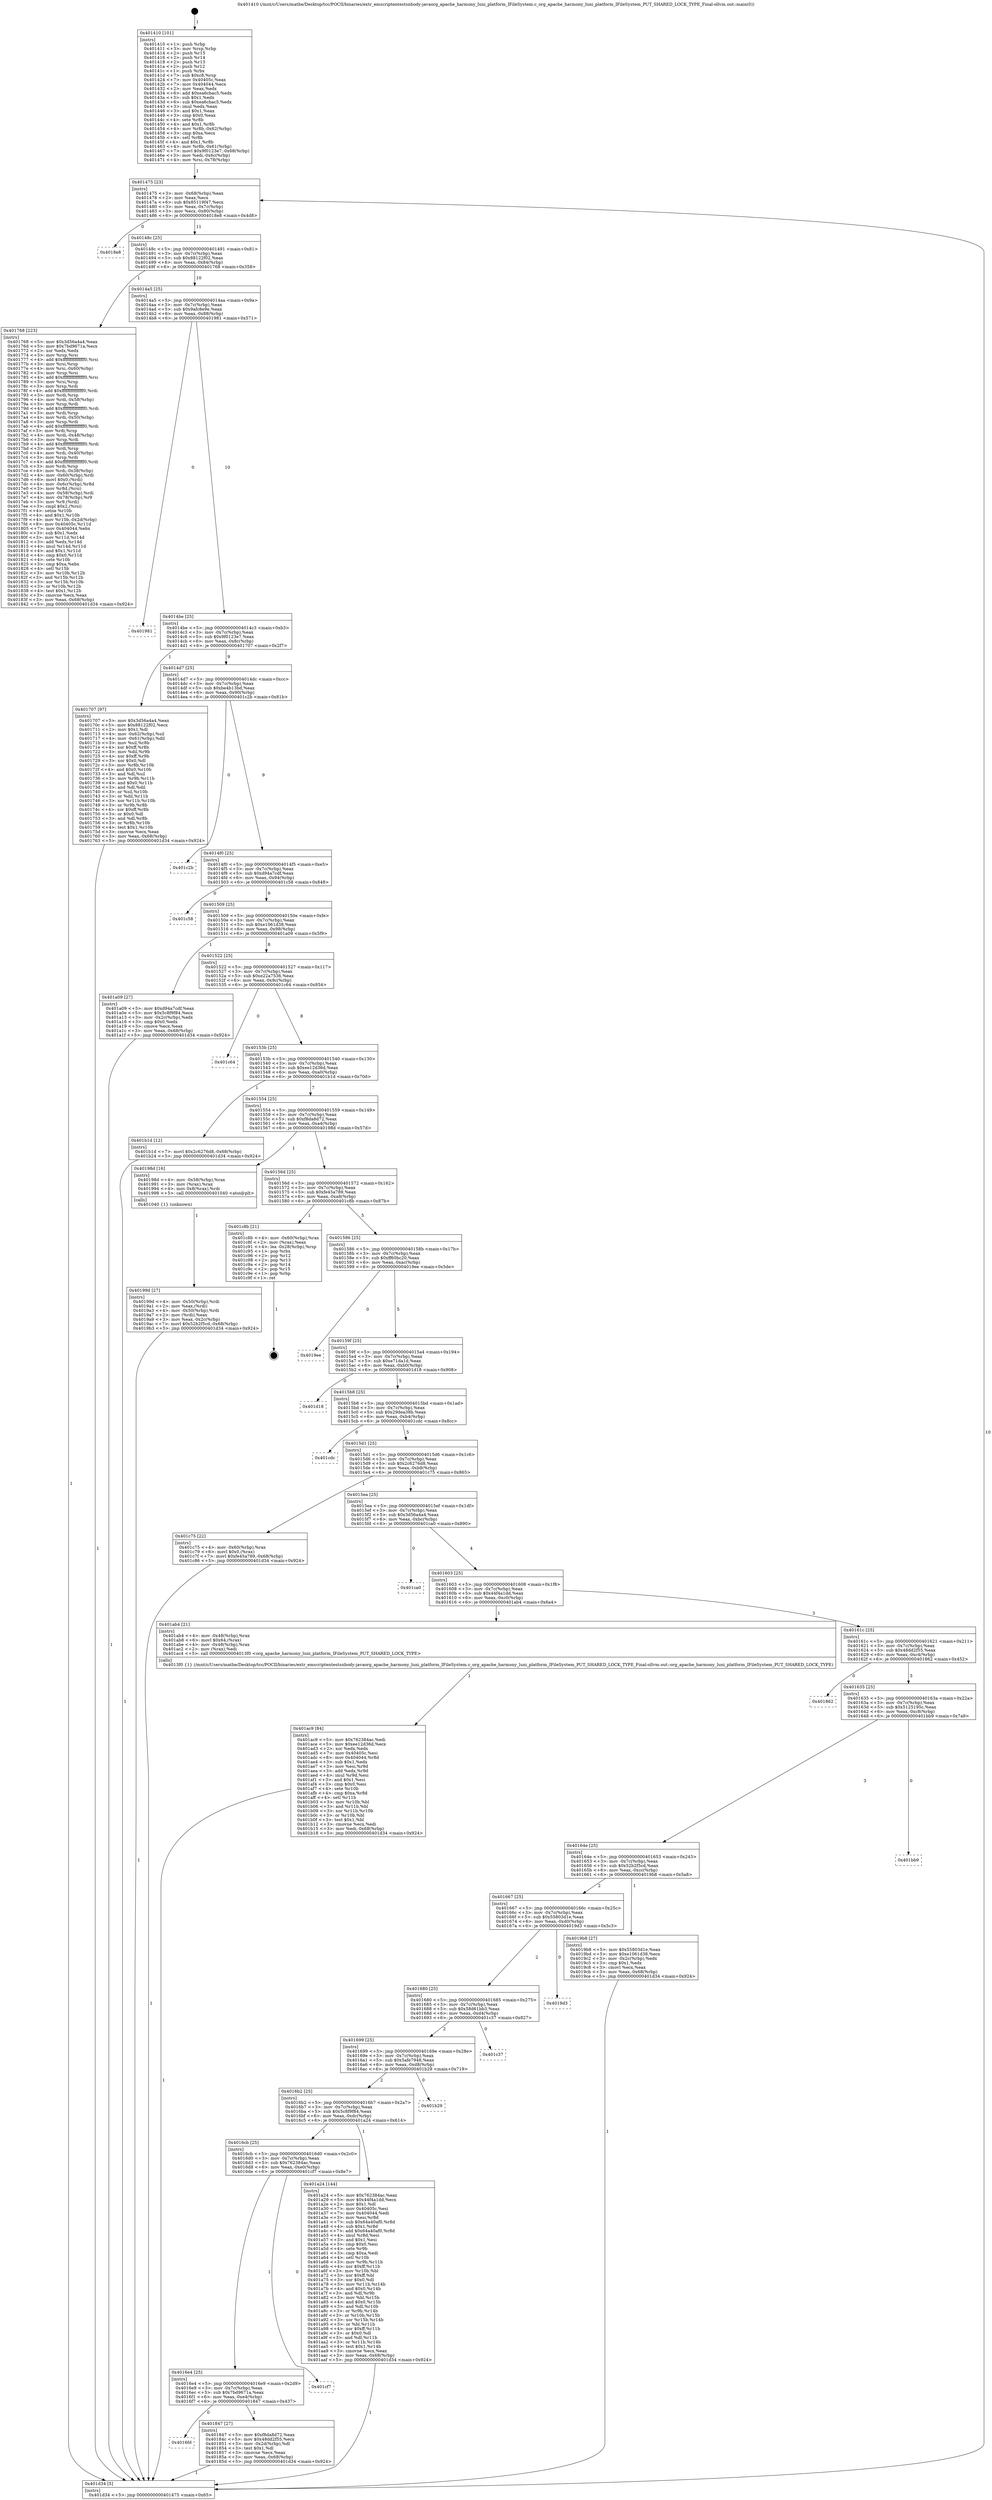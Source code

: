 digraph "0x401410" {
  label = "0x401410 (/mnt/c/Users/mathe/Desktop/tcc/POCII/binaries/extr_emscriptentestsnbody-javaorg_apache_harmony_luni_platform_IFileSystem.c_org_apache_harmony_luni_platform_IFileSystem_PUT_SHARED_LOCK_TYPE_Final-ollvm.out::main(0))"
  labelloc = "t"
  node[shape=record]

  Entry [label="",width=0.3,height=0.3,shape=circle,fillcolor=black,style=filled]
  "0x401475" [label="{
     0x401475 [23]\l
     | [instrs]\l
     &nbsp;&nbsp;0x401475 \<+3\>: mov -0x68(%rbp),%eax\l
     &nbsp;&nbsp;0x401478 \<+2\>: mov %eax,%ecx\l
     &nbsp;&nbsp;0x40147a \<+6\>: sub $0x85119f47,%ecx\l
     &nbsp;&nbsp;0x401480 \<+3\>: mov %eax,-0x7c(%rbp)\l
     &nbsp;&nbsp;0x401483 \<+3\>: mov %ecx,-0x80(%rbp)\l
     &nbsp;&nbsp;0x401486 \<+6\>: je 00000000004018e8 \<main+0x4d8\>\l
  }"]
  "0x4018e8" [label="{
     0x4018e8\l
  }", style=dashed]
  "0x40148c" [label="{
     0x40148c [25]\l
     | [instrs]\l
     &nbsp;&nbsp;0x40148c \<+5\>: jmp 0000000000401491 \<main+0x81\>\l
     &nbsp;&nbsp;0x401491 \<+3\>: mov -0x7c(%rbp),%eax\l
     &nbsp;&nbsp;0x401494 \<+5\>: sub $0x88122f02,%eax\l
     &nbsp;&nbsp;0x401499 \<+6\>: mov %eax,-0x84(%rbp)\l
     &nbsp;&nbsp;0x40149f \<+6\>: je 0000000000401768 \<main+0x358\>\l
  }"]
  Exit [label="",width=0.3,height=0.3,shape=circle,fillcolor=black,style=filled,peripheries=2]
  "0x401768" [label="{
     0x401768 [223]\l
     | [instrs]\l
     &nbsp;&nbsp;0x401768 \<+5\>: mov $0x3d56a4a4,%eax\l
     &nbsp;&nbsp;0x40176d \<+5\>: mov $0x7bd9671a,%ecx\l
     &nbsp;&nbsp;0x401772 \<+2\>: xor %edx,%edx\l
     &nbsp;&nbsp;0x401774 \<+3\>: mov %rsp,%rsi\l
     &nbsp;&nbsp;0x401777 \<+4\>: add $0xfffffffffffffff0,%rsi\l
     &nbsp;&nbsp;0x40177b \<+3\>: mov %rsi,%rsp\l
     &nbsp;&nbsp;0x40177e \<+4\>: mov %rsi,-0x60(%rbp)\l
     &nbsp;&nbsp;0x401782 \<+3\>: mov %rsp,%rsi\l
     &nbsp;&nbsp;0x401785 \<+4\>: add $0xfffffffffffffff0,%rsi\l
     &nbsp;&nbsp;0x401789 \<+3\>: mov %rsi,%rsp\l
     &nbsp;&nbsp;0x40178c \<+3\>: mov %rsp,%rdi\l
     &nbsp;&nbsp;0x40178f \<+4\>: add $0xfffffffffffffff0,%rdi\l
     &nbsp;&nbsp;0x401793 \<+3\>: mov %rdi,%rsp\l
     &nbsp;&nbsp;0x401796 \<+4\>: mov %rdi,-0x58(%rbp)\l
     &nbsp;&nbsp;0x40179a \<+3\>: mov %rsp,%rdi\l
     &nbsp;&nbsp;0x40179d \<+4\>: add $0xfffffffffffffff0,%rdi\l
     &nbsp;&nbsp;0x4017a1 \<+3\>: mov %rdi,%rsp\l
     &nbsp;&nbsp;0x4017a4 \<+4\>: mov %rdi,-0x50(%rbp)\l
     &nbsp;&nbsp;0x4017a8 \<+3\>: mov %rsp,%rdi\l
     &nbsp;&nbsp;0x4017ab \<+4\>: add $0xfffffffffffffff0,%rdi\l
     &nbsp;&nbsp;0x4017af \<+3\>: mov %rdi,%rsp\l
     &nbsp;&nbsp;0x4017b2 \<+4\>: mov %rdi,-0x48(%rbp)\l
     &nbsp;&nbsp;0x4017b6 \<+3\>: mov %rsp,%rdi\l
     &nbsp;&nbsp;0x4017b9 \<+4\>: add $0xfffffffffffffff0,%rdi\l
     &nbsp;&nbsp;0x4017bd \<+3\>: mov %rdi,%rsp\l
     &nbsp;&nbsp;0x4017c0 \<+4\>: mov %rdi,-0x40(%rbp)\l
     &nbsp;&nbsp;0x4017c4 \<+3\>: mov %rsp,%rdi\l
     &nbsp;&nbsp;0x4017c7 \<+4\>: add $0xfffffffffffffff0,%rdi\l
     &nbsp;&nbsp;0x4017cb \<+3\>: mov %rdi,%rsp\l
     &nbsp;&nbsp;0x4017ce \<+4\>: mov %rdi,-0x38(%rbp)\l
     &nbsp;&nbsp;0x4017d2 \<+4\>: mov -0x60(%rbp),%rdi\l
     &nbsp;&nbsp;0x4017d6 \<+6\>: movl $0x0,(%rdi)\l
     &nbsp;&nbsp;0x4017dc \<+4\>: mov -0x6c(%rbp),%r8d\l
     &nbsp;&nbsp;0x4017e0 \<+3\>: mov %r8d,(%rsi)\l
     &nbsp;&nbsp;0x4017e3 \<+4\>: mov -0x58(%rbp),%rdi\l
     &nbsp;&nbsp;0x4017e7 \<+4\>: mov -0x78(%rbp),%r9\l
     &nbsp;&nbsp;0x4017eb \<+3\>: mov %r9,(%rdi)\l
     &nbsp;&nbsp;0x4017ee \<+3\>: cmpl $0x2,(%rsi)\l
     &nbsp;&nbsp;0x4017f1 \<+4\>: setne %r10b\l
     &nbsp;&nbsp;0x4017f5 \<+4\>: and $0x1,%r10b\l
     &nbsp;&nbsp;0x4017f9 \<+4\>: mov %r10b,-0x2d(%rbp)\l
     &nbsp;&nbsp;0x4017fd \<+8\>: mov 0x40405c,%r11d\l
     &nbsp;&nbsp;0x401805 \<+7\>: mov 0x404044,%ebx\l
     &nbsp;&nbsp;0x40180c \<+3\>: sub $0x1,%edx\l
     &nbsp;&nbsp;0x40180f \<+3\>: mov %r11d,%r14d\l
     &nbsp;&nbsp;0x401812 \<+3\>: add %edx,%r14d\l
     &nbsp;&nbsp;0x401815 \<+4\>: imul %r14d,%r11d\l
     &nbsp;&nbsp;0x401819 \<+4\>: and $0x1,%r11d\l
     &nbsp;&nbsp;0x40181d \<+4\>: cmp $0x0,%r11d\l
     &nbsp;&nbsp;0x401821 \<+4\>: sete %r10b\l
     &nbsp;&nbsp;0x401825 \<+3\>: cmp $0xa,%ebx\l
     &nbsp;&nbsp;0x401828 \<+4\>: setl %r15b\l
     &nbsp;&nbsp;0x40182c \<+3\>: mov %r10b,%r12b\l
     &nbsp;&nbsp;0x40182f \<+3\>: and %r15b,%r12b\l
     &nbsp;&nbsp;0x401832 \<+3\>: xor %r15b,%r10b\l
     &nbsp;&nbsp;0x401835 \<+3\>: or %r10b,%r12b\l
     &nbsp;&nbsp;0x401838 \<+4\>: test $0x1,%r12b\l
     &nbsp;&nbsp;0x40183c \<+3\>: cmovne %ecx,%eax\l
     &nbsp;&nbsp;0x40183f \<+3\>: mov %eax,-0x68(%rbp)\l
     &nbsp;&nbsp;0x401842 \<+5\>: jmp 0000000000401d34 \<main+0x924\>\l
  }"]
  "0x4014a5" [label="{
     0x4014a5 [25]\l
     | [instrs]\l
     &nbsp;&nbsp;0x4014a5 \<+5\>: jmp 00000000004014aa \<main+0x9a\>\l
     &nbsp;&nbsp;0x4014aa \<+3\>: mov -0x7c(%rbp),%eax\l
     &nbsp;&nbsp;0x4014ad \<+5\>: sub $0x9afc8e9e,%eax\l
     &nbsp;&nbsp;0x4014b2 \<+6\>: mov %eax,-0x88(%rbp)\l
     &nbsp;&nbsp;0x4014b8 \<+6\>: je 0000000000401981 \<main+0x571\>\l
  }"]
  "0x401ac9" [label="{
     0x401ac9 [84]\l
     | [instrs]\l
     &nbsp;&nbsp;0x401ac9 \<+5\>: mov $0x762384ac,%edi\l
     &nbsp;&nbsp;0x401ace \<+5\>: mov $0xee12d36d,%ecx\l
     &nbsp;&nbsp;0x401ad3 \<+2\>: xor %edx,%edx\l
     &nbsp;&nbsp;0x401ad5 \<+7\>: mov 0x40405c,%esi\l
     &nbsp;&nbsp;0x401adc \<+8\>: mov 0x404044,%r8d\l
     &nbsp;&nbsp;0x401ae4 \<+3\>: sub $0x1,%edx\l
     &nbsp;&nbsp;0x401ae7 \<+3\>: mov %esi,%r9d\l
     &nbsp;&nbsp;0x401aea \<+3\>: add %edx,%r9d\l
     &nbsp;&nbsp;0x401aed \<+4\>: imul %r9d,%esi\l
     &nbsp;&nbsp;0x401af1 \<+3\>: and $0x1,%esi\l
     &nbsp;&nbsp;0x401af4 \<+3\>: cmp $0x0,%esi\l
     &nbsp;&nbsp;0x401af7 \<+4\>: sete %r10b\l
     &nbsp;&nbsp;0x401afb \<+4\>: cmp $0xa,%r8d\l
     &nbsp;&nbsp;0x401aff \<+4\>: setl %r11b\l
     &nbsp;&nbsp;0x401b03 \<+3\>: mov %r10b,%bl\l
     &nbsp;&nbsp;0x401b06 \<+3\>: and %r11b,%bl\l
     &nbsp;&nbsp;0x401b09 \<+3\>: xor %r11b,%r10b\l
     &nbsp;&nbsp;0x401b0c \<+3\>: or %r10b,%bl\l
     &nbsp;&nbsp;0x401b0f \<+3\>: test $0x1,%bl\l
     &nbsp;&nbsp;0x401b12 \<+3\>: cmovne %ecx,%edi\l
     &nbsp;&nbsp;0x401b15 \<+3\>: mov %edi,-0x68(%rbp)\l
     &nbsp;&nbsp;0x401b18 \<+5\>: jmp 0000000000401d34 \<main+0x924\>\l
  }"]
  "0x401981" [label="{
     0x401981\l
  }", style=dashed]
  "0x4014be" [label="{
     0x4014be [25]\l
     | [instrs]\l
     &nbsp;&nbsp;0x4014be \<+5\>: jmp 00000000004014c3 \<main+0xb3\>\l
     &nbsp;&nbsp;0x4014c3 \<+3\>: mov -0x7c(%rbp),%eax\l
     &nbsp;&nbsp;0x4014c6 \<+5\>: sub $0x9f0123e7,%eax\l
     &nbsp;&nbsp;0x4014cb \<+6\>: mov %eax,-0x8c(%rbp)\l
     &nbsp;&nbsp;0x4014d1 \<+6\>: je 0000000000401707 \<main+0x2f7\>\l
  }"]
  "0x40199d" [label="{
     0x40199d [27]\l
     | [instrs]\l
     &nbsp;&nbsp;0x40199d \<+4\>: mov -0x50(%rbp),%rdi\l
     &nbsp;&nbsp;0x4019a1 \<+2\>: mov %eax,(%rdi)\l
     &nbsp;&nbsp;0x4019a3 \<+4\>: mov -0x50(%rbp),%rdi\l
     &nbsp;&nbsp;0x4019a7 \<+2\>: mov (%rdi),%eax\l
     &nbsp;&nbsp;0x4019a9 \<+3\>: mov %eax,-0x2c(%rbp)\l
     &nbsp;&nbsp;0x4019ac \<+7\>: movl $0x52b2f5cd,-0x68(%rbp)\l
     &nbsp;&nbsp;0x4019b3 \<+5\>: jmp 0000000000401d34 \<main+0x924\>\l
  }"]
  "0x401707" [label="{
     0x401707 [97]\l
     | [instrs]\l
     &nbsp;&nbsp;0x401707 \<+5\>: mov $0x3d56a4a4,%eax\l
     &nbsp;&nbsp;0x40170c \<+5\>: mov $0x88122f02,%ecx\l
     &nbsp;&nbsp;0x401711 \<+2\>: mov $0x1,%dl\l
     &nbsp;&nbsp;0x401713 \<+4\>: mov -0x62(%rbp),%sil\l
     &nbsp;&nbsp;0x401717 \<+4\>: mov -0x61(%rbp),%dil\l
     &nbsp;&nbsp;0x40171b \<+3\>: mov %sil,%r8b\l
     &nbsp;&nbsp;0x40171e \<+4\>: xor $0xff,%r8b\l
     &nbsp;&nbsp;0x401722 \<+3\>: mov %dil,%r9b\l
     &nbsp;&nbsp;0x401725 \<+4\>: xor $0xff,%r9b\l
     &nbsp;&nbsp;0x401729 \<+3\>: xor $0x0,%dl\l
     &nbsp;&nbsp;0x40172c \<+3\>: mov %r8b,%r10b\l
     &nbsp;&nbsp;0x40172f \<+4\>: and $0x0,%r10b\l
     &nbsp;&nbsp;0x401733 \<+3\>: and %dl,%sil\l
     &nbsp;&nbsp;0x401736 \<+3\>: mov %r9b,%r11b\l
     &nbsp;&nbsp;0x401739 \<+4\>: and $0x0,%r11b\l
     &nbsp;&nbsp;0x40173d \<+3\>: and %dl,%dil\l
     &nbsp;&nbsp;0x401740 \<+3\>: or %sil,%r10b\l
     &nbsp;&nbsp;0x401743 \<+3\>: or %dil,%r11b\l
     &nbsp;&nbsp;0x401746 \<+3\>: xor %r11b,%r10b\l
     &nbsp;&nbsp;0x401749 \<+3\>: or %r9b,%r8b\l
     &nbsp;&nbsp;0x40174c \<+4\>: xor $0xff,%r8b\l
     &nbsp;&nbsp;0x401750 \<+3\>: or $0x0,%dl\l
     &nbsp;&nbsp;0x401753 \<+3\>: and %dl,%r8b\l
     &nbsp;&nbsp;0x401756 \<+3\>: or %r8b,%r10b\l
     &nbsp;&nbsp;0x401759 \<+4\>: test $0x1,%r10b\l
     &nbsp;&nbsp;0x40175d \<+3\>: cmovne %ecx,%eax\l
     &nbsp;&nbsp;0x401760 \<+3\>: mov %eax,-0x68(%rbp)\l
     &nbsp;&nbsp;0x401763 \<+5\>: jmp 0000000000401d34 \<main+0x924\>\l
  }"]
  "0x4014d7" [label="{
     0x4014d7 [25]\l
     | [instrs]\l
     &nbsp;&nbsp;0x4014d7 \<+5\>: jmp 00000000004014dc \<main+0xcc\>\l
     &nbsp;&nbsp;0x4014dc \<+3\>: mov -0x7c(%rbp),%eax\l
     &nbsp;&nbsp;0x4014df \<+5\>: sub $0xbe4b13bd,%eax\l
     &nbsp;&nbsp;0x4014e4 \<+6\>: mov %eax,-0x90(%rbp)\l
     &nbsp;&nbsp;0x4014ea \<+6\>: je 0000000000401c2b \<main+0x81b\>\l
  }"]
  "0x401d34" [label="{
     0x401d34 [5]\l
     | [instrs]\l
     &nbsp;&nbsp;0x401d34 \<+5\>: jmp 0000000000401475 \<main+0x65\>\l
  }"]
  "0x401410" [label="{
     0x401410 [101]\l
     | [instrs]\l
     &nbsp;&nbsp;0x401410 \<+1\>: push %rbp\l
     &nbsp;&nbsp;0x401411 \<+3\>: mov %rsp,%rbp\l
     &nbsp;&nbsp;0x401414 \<+2\>: push %r15\l
     &nbsp;&nbsp;0x401416 \<+2\>: push %r14\l
     &nbsp;&nbsp;0x401418 \<+2\>: push %r13\l
     &nbsp;&nbsp;0x40141a \<+2\>: push %r12\l
     &nbsp;&nbsp;0x40141c \<+1\>: push %rbx\l
     &nbsp;&nbsp;0x40141d \<+7\>: sub $0xc8,%rsp\l
     &nbsp;&nbsp;0x401424 \<+7\>: mov 0x40405c,%eax\l
     &nbsp;&nbsp;0x40142b \<+7\>: mov 0x404044,%ecx\l
     &nbsp;&nbsp;0x401432 \<+2\>: mov %eax,%edx\l
     &nbsp;&nbsp;0x401434 \<+6\>: add $0xea6cbac5,%edx\l
     &nbsp;&nbsp;0x40143a \<+3\>: sub $0x1,%edx\l
     &nbsp;&nbsp;0x40143d \<+6\>: sub $0xea6cbac5,%edx\l
     &nbsp;&nbsp;0x401443 \<+3\>: imul %edx,%eax\l
     &nbsp;&nbsp;0x401446 \<+3\>: and $0x1,%eax\l
     &nbsp;&nbsp;0x401449 \<+3\>: cmp $0x0,%eax\l
     &nbsp;&nbsp;0x40144c \<+4\>: sete %r8b\l
     &nbsp;&nbsp;0x401450 \<+4\>: and $0x1,%r8b\l
     &nbsp;&nbsp;0x401454 \<+4\>: mov %r8b,-0x62(%rbp)\l
     &nbsp;&nbsp;0x401458 \<+3\>: cmp $0xa,%ecx\l
     &nbsp;&nbsp;0x40145b \<+4\>: setl %r8b\l
     &nbsp;&nbsp;0x40145f \<+4\>: and $0x1,%r8b\l
     &nbsp;&nbsp;0x401463 \<+4\>: mov %r8b,-0x61(%rbp)\l
     &nbsp;&nbsp;0x401467 \<+7\>: movl $0x9f0123e7,-0x68(%rbp)\l
     &nbsp;&nbsp;0x40146e \<+3\>: mov %edi,-0x6c(%rbp)\l
     &nbsp;&nbsp;0x401471 \<+4\>: mov %rsi,-0x78(%rbp)\l
  }"]
  "0x4016fd" [label="{
     0x4016fd\l
  }", style=dashed]
  "0x401c2b" [label="{
     0x401c2b\l
  }", style=dashed]
  "0x4014f0" [label="{
     0x4014f0 [25]\l
     | [instrs]\l
     &nbsp;&nbsp;0x4014f0 \<+5\>: jmp 00000000004014f5 \<main+0xe5\>\l
     &nbsp;&nbsp;0x4014f5 \<+3\>: mov -0x7c(%rbp),%eax\l
     &nbsp;&nbsp;0x4014f8 \<+5\>: sub $0xd94a7cdf,%eax\l
     &nbsp;&nbsp;0x4014fd \<+6\>: mov %eax,-0x94(%rbp)\l
     &nbsp;&nbsp;0x401503 \<+6\>: je 0000000000401c58 \<main+0x848\>\l
  }"]
  "0x401847" [label="{
     0x401847 [27]\l
     | [instrs]\l
     &nbsp;&nbsp;0x401847 \<+5\>: mov $0xf8da8d72,%eax\l
     &nbsp;&nbsp;0x40184c \<+5\>: mov $0x48dd2f55,%ecx\l
     &nbsp;&nbsp;0x401851 \<+3\>: mov -0x2d(%rbp),%dl\l
     &nbsp;&nbsp;0x401854 \<+3\>: test $0x1,%dl\l
     &nbsp;&nbsp;0x401857 \<+3\>: cmovne %ecx,%eax\l
     &nbsp;&nbsp;0x40185a \<+3\>: mov %eax,-0x68(%rbp)\l
     &nbsp;&nbsp;0x40185d \<+5\>: jmp 0000000000401d34 \<main+0x924\>\l
  }"]
  "0x401c58" [label="{
     0x401c58\l
  }", style=dashed]
  "0x401509" [label="{
     0x401509 [25]\l
     | [instrs]\l
     &nbsp;&nbsp;0x401509 \<+5\>: jmp 000000000040150e \<main+0xfe\>\l
     &nbsp;&nbsp;0x40150e \<+3\>: mov -0x7c(%rbp),%eax\l
     &nbsp;&nbsp;0x401511 \<+5\>: sub $0xe1061d38,%eax\l
     &nbsp;&nbsp;0x401516 \<+6\>: mov %eax,-0x98(%rbp)\l
     &nbsp;&nbsp;0x40151c \<+6\>: je 0000000000401a09 \<main+0x5f9\>\l
  }"]
  "0x4016e4" [label="{
     0x4016e4 [25]\l
     | [instrs]\l
     &nbsp;&nbsp;0x4016e4 \<+5\>: jmp 00000000004016e9 \<main+0x2d9\>\l
     &nbsp;&nbsp;0x4016e9 \<+3\>: mov -0x7c(%rbp),%eax\l
     &nbsp;&nbsp;0x4016ec \<+5\>: sub $0x7bd9671a,%eax\l
     &nbsp;&nbsp;0x4016f1 \<+6\>: mov %eax,-0xe4(%rbp)\l
     &nbsp;&nbsp;0x4016f7 \<+6\>: je 0000000000401847 \<main+0x437\>\l
  }"]
  "0x401a09" [label="{
     0x401a09 [27]\l
     | [instrs]\l
     &nbsp;&nbsp;0x401a09 \<+5\>: mov $0xd94a7cdf,%eax\l
     &nbsp;&nbsp;0x401a0e \<+5\>: mov $0x5c8f9f84,%ecx\l
     &nbsp;&nbsp;0x401a13 \<+3\>: mov -0x2c(%rbp),%edx\l
     &nbsp;&nbsp;0x401a16 \<+3\>: cmp $0x0,%edx\l
     &nbsp;&nbsp;0x401a19 \<+3\>: cmove %ecx,%eax\l
     &nbsp;&nbsp;0x401a1c \<+3\>: mov %eax,-0x68(%rbp)\l
     &nbsp;&nbsp;0x401a1f \<+5\>: jmp 0000000000401d34 \<main+0x924\>\l
  }"]
  "0x401522" [label="{
     0x401522 [25]\l
     | [instrs]\l
     &nbsp;&nbsp;0x401522 \<+5\>: jmp 0000000000401527 \<main+0x117\>\l
     &nbsp;&nbsp;0x401527 \<+3\>: mov -0x7c(%rbp),%eax\l
     &nbsp;&nbsp;0x40152a \<+5\>: sub $0xe22a7536,%eax\l
     &nbsp;&nbsp;0x40152f \<+6\>: mov %eax,-0x9c(%rbp)\l
     &nbsp;&nbsp;0x401535 \<+6\>: je 0000000000401c64 \<main+0x854\>\l
  }"]
  "0x401cf7" [label="{
     0x401cf7\l
  }", style=dashed]
  "0x401c64" [label="{
     0x401c64\l
  }", style=dashed]
  "0x40153b" [label="{
     0x40153b [25]\l
     | [instrs]\l
     &nbsp;&nbsp;0x40153b \<+5\>: jmp 0000000000401540 \<main+0x130\>\l
     &nbsp;&nbsp;0x401540 \<+3\>: mov -0x7c(%rbp),%eax\l
     &nbsp;&nbsp;0x401543 \<+5\>: sub $0xee12d36d,%eax\l
     &nbsp;&nbsp;0x401548 \<+6\>: mov %eax,-0xa0(%rbp)\l
     &nbsp;&nbsp;0x40154e \<+6\>: je 0000000000401b1d \<main+0x70d\>\l
  }"]
  "0x4016cb" [label="{
     0x4016cb [25]\l
     | [instrs]\l
     &nbsp;&nbsp;0x4016cb \<+5\>: jmp 00000000004016d0 \<main+0x2c0\>\l
     &nbsp;&nbsp;0x4016d0 \<+3\>: mov -0x7c(%rbp),%eax\l
     &nbsp;&nbsp;0x4016d3 \<+5\>: sub $0x762384ac,%eax\l
     &nbsp;&nbsp;0x4016d8 \<+6\>: mov %eax,-0xe0(%rbp)\l
     &nbsp;&nbsp;0x4016de \<+6\>: je 0000000000401cf7 \<main+0x8e7\>\l
  }"]
  "0x401b1d" [label="{
     0x401b1d [12]\l
     | [instrs]\l
     &nbsp;&nbsp;0x401b1d \<+7\>: movl $0x2c6276d8,-0x68(%rbp)\l
     &nbsp;&nbsp;0x401b24 \<+5\>: jmp 0000000000401d34 \<main+0x924\>\l
  }"]
  "0x401554" [label="{
     0x401554 [25]\l
     | [instrs]\l
     &nbsp;&nbsp;0x401554 \<+5\>: jmp 0000000000401559 \<main+0x149\>\l
     &nbsp;&nbsp;0x401559 \<+3\>: mov -0x7c(%rbp),%eax\l
     &nbsp;&nbsp;0x40155c \<+5\>: sub $0xf8da8d72,%eax\l
     &nbsp;&nbsp;0x401561 \<+6\>: mov %eax,-0xa4(%rbp)\l
     &nbsp;&nbsp;0x401567 \<+6\>: je 000000000040198d \<main+0x57d\>\l
  }"]
  "0x401a24" [label="{
     0x401a24 [144]\l
     | [instrs]\l
     &nbsp;&nbsp;0x401a24 \<+5\>: mov $0x762384ac,%eax\l
     &nbsp;&nbsp;0x401a29 \<+5\>: mov $0x44f4a1dd,%ecx\l
     &nbsp;&nbsp;0x401a2e \<+2\>: mov $0x1,%dl\l
     &nbsp;&nbsp;0x401a30 \<+7\>: mov 0x40405c,%esi\l
     &nbsp;&nbsp;0x401a37 \<+7\>: mov 0x404044,%edi\l
     &nbsp;&nbsp;0x401a3e \<+3\>: mov %esi,%r8d\l
     &nbsp;&nbsp;0x401a41 \<+7\>: sub $0x64a40af0,%r8d\l
     &nbsp;&nbsp;0x401a48 \<+4\>: sub $0x1,%r8d\l
     &nbsp;&nbsp;0x401a4c \<+7\>: add $0x64a40af0,%r8d\l
     &nbsp;&nbsp;0x401a53 \<+4\>: imul %r8d,%esi\l
     &nbsp;&nbsp;0x401a57 \<+3\>: and $0x1,%esi\l
     &nbsp;&nbsp;0x401a5a \<+3\>: cmp $0x0,%esi\l
     &nbsp;&nbsp;0x401a5d \<+4\>: sete %r9b\l
     &nbsp;&nbsp;0x401a61 \<+3\>: cmp $0xa,%edi\l
     &nbsp;&nbsp;0x401a64 \<+4\>: setl %r10b\l
     &nbsp;&nbsp;0x401a68 \<+3\>: mov %r9b,%r11b\l
     &nbsp;&nbsp;0x401a6b \<+4\>: xor $0xff,%r11b\l
     &nbsp;&nbsp;0x401a6f \<+3\>: mov %r10b,%bl\l
     &nbsp;&nbsp;0x401a72 \<+3\>: xor $0xff,%bl\l
     &nbsp;&nbsp;0x401a75 \<+3\>: xor $0x0,%dl\l
     &nbsp;&nbsp;0x401a78 \<+3\>: mov %r11b,%r14b\l
     &nbsp;&nbsp;0x401a7b \<+4\>: and $0x0,%r14b\l
     &nbsp;&nbsp;0x401a7f \<+3\>: and %dl,%r9b\l
     &nbsp;&nbsp;0x401a82 \<+3\>: mov %bl,%r15b\l
     &nbsp;&nbsp;0x401a85 \<+4\>: and $0x0,%r15b\l
     &nbsp;&nbsp;0x401a89 \<+3\>: and %dl,%r10b\l
     &nbsp;&nbsp;0x401a8c \<+3\>: or %r9b,%r14b\l
     &nbsp;&nbsp;0x401a8f \<+3\>: or %r10b,%r15b\l
     &nbsp;&nbsp;0x401a92 \<+3\>: xor %r15b,%r14b\l
     &nbsp;&nbsp;0x401a95 \<+3\>: or %bl,%r11b\l
     &nbsp;&nbsp;0x401a98 \<+4\>: xor $0xff,%r11b\l
     &nbsp;&nbsp;0x401a9c \<+3\>: or $0x0,%dl\l
     &nbsp;&nbsp;0x401a9f \<+3\>: and %dl,%r11b\l
     &nbsp;&nbsp;0x401aa2 \<+3\>: or %r11b,%r14b\l
     &nbsp;&nbsp;0x401aa5 \<+4\>: test $0x1,%r14b\l
     &nbsp;&nbsp;0x401aa9 \<+3\>: cmovne %ecx,%eax\l
     &nbsp;&nbsp;0x401aac \<+3\>: mov %eax,-0x68(%rbp)\l
     &nbsp;&nbsp;0x401aaf \<+5\>: jmp 0000000000401d34 \<main+0x924\>\l
  }"]
  "0x40198d" [label="{
     0x40198d [16]\l
     | [instrs]\l
     &nbsp;&nbsp;0x40198d \<+4\>: mov -0x58(%rbp),%rax\l
     &nbsp;&nbsp;0x401991 \<+3\>: mov (%rax),%rax\l
     &nbsp;&nbsp;0x401994 \<+4\>: mov 0x8(%rax),%rdi\l
     &nbsp;&nbsp;0x401998 \<+5\>: call 0000000000401040 \<atoi@plt\>\l
     | [calls]\l
     &nbsp;&nbsp;0x401040 \{1\} (unknown)\l
  }"]
  "0x40156d" [label="{
     0x40156d [25]\l
     | [instrs]\l
     &nbsp;&nbsp;0x40156d \<+5\>: jmp 0000000000401572 \<main+0x162\>\l
     &nbsp;&nbsp;0x401572 \<+3\>: mov -0x7c(%rbp),%eax\l
     &nbsp;&nbsp;0x401575 \<+5\>: sub $0xfe45a789,%eax\l
     &nbsp;&nbsp;0x40157a \<+6\>: mov %eax,-0xa8(%rbp)\l
     &nbsp;&nbsp;0x401580 \<+6\>: je 0000000000401c8b \<main+0x87b\>\l
  }"]
  "0x4016b2" [label="{
     0x4016b2 [25]\l
     | [instrs]\l
     &nbsp;&nbsp;0x4016b2 \<+5\>: jmp 00000000004016b7 \<main+0x2a7\>\l
     &nbsp;&nbsp;0x4016b7 \<+3\>: mov -0x7c(%rbp),%eax\l
     &nbsp;&nbsp;0x4016ba \<+5\>: sub $0x5c8f9f84,%eax\l
     &nbsp;&nbsp;0x4016bf \<+6\>: mov %eax,-0xdc(%rbp)\l
     &nbsp;&nbsp;0x4016c5 \<+6\>: je 0000000000401a24 \<main+0x614\>\l
  }"]
  "0x401c8b" [label="{
     0x401c8b [21]\l
     | [instrs]\l
     &nbsp;&nbsp;0x401c8b \<+4\>: mov -0x60(%rbp),%rax\l
     &nbsp;&nbsp;0x401c8f \<+2\>: mov (%rax),%eax\l
     &nbsp;&nbsp;0x401c91 \<+4\>: lea -0x28(%rbp),%rsp\l
     &nbsp;&nbsp;0x401c95 \<+1\>: pop %rbx\l
     &nbsp;&nbsp;0x401c96 \<+2\>: pop %r12\l
     &nbsp;&nbsp;0x401c98 \<+2\>: pop %r13\l
     &nbsp;&nbsp;0x401c9a \<+2\>: pop %r14\l
     &nbsp;&nbsp;0x401c9c \<+2\>: pop %r15\l
     &nbsp;&nbsp;0x401c9e \<+1\>: pop %rbp\l
     &nbsp;&nbsp;0x401c9f \<+1\>: ret\l
  }"]
  "0x401586" [label="{
     0x401586 [25]\l
     | [instrs]\l
     &nbsp;&nbsp;0x401586 \<+5\>: jmp 000000000040158b \<main+0x17b\>\l
     &nbsp;&nbsp;0x40158b \<+3\>: mov -0x7c(%rbp),%eax\l
     &nbsp;&nbsp;0x40158e \<+5\>: sub $0xff60bc20,%eax\l
     &nbsp;&nbsp;0x401593 \<+6\>: mov %eax,-0xac(%rbp)\l
     &nbsp;&nbsp;0x401599 \<+6\>: je 00000000004019ee \<main+0x5de\>\l
  }"]
  "0x401b29" [label="{
     0x401b29\l
  }", style=dashed]
  "0x4019ee" [label="{
     0x4019ee\l
  }", style=dashed]
  "0x40159f" [label="{
     0x40159f [25]\l
     | [instrs]\l
     &nbsp;&nbsp;0x40159f \<+5\>: jmp 00000000004015a4 \<main+0x194\>\l
     &nbsp;&nbsp;0x4015a4 \<+3\>: mov -0x7c(%rbp),%eax\l
     &nbsp;&nbsp;0x4015a7 \<+5\>: sub $0xe71da1d,%eax\l
     &nbsp;&nbsp;0x4015ac \<+6\>: mov %eax,-0xb0(%rbp)\l
     &nbsp;&nbsp;0x4015b2 \<+6\>: je 0000000000401d18 \<main+0x908\>\l
  }"]
  "0x401699" [label="{
     0x401699 [25]\l
     | [instrs]\l
     &nbsp;&nbsp;0x401699 \<+5\>: jmp 000000000040169e \<main+0x28e\>\l
     &nbsp;&nbsp;0x40169e \<+3\>: mov -0x7c(%rbp),%eax\l
     &nbsp;&nbsp;0x4016a1 \<+5\>: sub $0x5afe7948,%eax\l
     &nbsp;&nbsp;0x4016a6 \<+6\>: mov %eax,-0xd8(%rbp)\l
     &nbsp;&nbsp;0x4016ac \<+6\>: je 0000000000401b29 \<main+0x719\>\l
  }"]
  "0x401d18" [label="{
     0x401d18\l
  }", style=dashed]
  "0x4015b8" [label="{
     0x4015b8 [25]\l
     | [instrs]\l
     &nbsp;&nbsp;0x4015b8 \<+5\>: jmp 00000000004015bd \<main+0x1ad\>\l
     &nbsp;&nbsp;0x4015bd \<+3\>: mov -0x7c(%rbp),%eax\l
     &nbsp;&nbsp;0x4015c0 \<+5\>: sub $0x29dea38b,%eax\l
     &nbsp;&nbsp;0x4015c5 \<+6\>: mov %eax,-0xb4(%rbp)\l
     &nbsp;&nbsp;0x4015cb \<+6\>: je 0000000000401cdc \<main+0x8cc\>\l
  }"]
  "0x401c37" [label="{
     0x401c37\l
  }", style=dashed]
  "0x401cdc" [label="{
     0x401cdc\l
  }", style=dashed]
  "0x4015d1" [label="{
     0x4015d1 [25]\l
     | [instrs]\l
     &nbsp;&nbsp;0x4015d1 \<+5\>: jmp 00000000004015d6 \<main+0x1c6\>\l
     &nbsp;&nbsp;0x4015d6 \<+3\>: mov -0x7c(%rbp),%eax\l
     &nbsp;&nbsp;0x4015d9 \<+5\>: sub $0x2c6276d8,%eax\l
     &nbsp;&nbsp;0x4015de \<+6\>: mov %eax,-0xb8(%rbp)\l
     &nbsp;&nbsp;0x4015e4 \<+6\>: je 0000000000401c75 \<main+0x865\>\l
  }"]
  "0x401680" [label="{
     0x401680 [25]\l
     | [instrs]\l
     &nbsp;&nbsp;0x401680 \<+5\>: jmp 0000000000401685 \<main+0x275\>\l
     &nbsp;&nbsp;0x401685 \<+3\>: mov -0x7c(%rbp),%eax\l
     &nbsp;&nbsp;0x401688 \<+5\>: sub $0x58d61bb3,%eax\l
     &nbsp;&nbsp;0x40168d \<+6\>: mov %eax,-0xd4(%rbp)\l
     &nbsp;&nbsp;0x401693 \<+6\>: je 0000000000401c37 \<main+0x827\>\l
  }"]
  "0x401c75" [label="{
     0x401c75 [22]\l
     | [instrs]\l
     &nbsp;&nbsp;0x401c75 \<+4\>: mov -0x60(%rbp),%rax\l
     &nbsp;&nbsp;0x401c79 \<+6\>: movl $0x0,(%rax)\l
     &nbsp;&nbsp;0x401c7f \<+7\>: movl $0xfe45a789,-0x68(%rbp)\l
     &nbsp;&nbsp;0x401c86 \<+5\>: jmp 0000000000401d34 \<main+0x924\>\l
  }"]
  "0x4015ea" [label="{
     0x4015ea [25]\l
     | [instrs]\l
     &nbsp;&nbsp;0x4015ea \<+5\>: jmp 00000000004015ef \<main+0x1df\>\l
     &nbsp;&nbsp;0x4015ef \<+3\>: mov -0x7c(%rbp),%eax\l
     &nbsp;&nbsp;0x4015f2 \<+5\>: sub $0x3d56a4a4,%eax\l
     &nbsp;&nbsp;0x4015f7 \<+6\>: mov %eax,-0xbc(%rbp)\l
     &nbsp;&nbsp;0x4015fd \<+6\>: je 0000000000401ca0 \<main+0x890\>\l
  }"]
  "0x4019d3" [label="{
     0x4019d3\l
  }", style=dashed]
  "0x401ca0" [label="{
     0x401ca0\l
  }", style=dashed]
  "0x401603" [label="{
     0x401603 [25]\l
     | [instrs]\l
     &nbsp;&nbsp;0x401603 \<+5\>: jmp 0000000000401608 \<main+0x1f8\>\l
     &nbsp;&nbsp;0x401608 \<+3\>: mov -0x7c(%rbp),%eax\l
     &nbsp;&nbsp;0x40160b \<+5\>: sub $0x44f4a1dd,%eax\l
     &nbsp;&nbsp;0x401610 \<+6\>: mov %eax,-0xc0(%rbp)\l
     &nbsp;&nbsp;0x401616 \<+6\>: je 0000000000401ab4 \<main+0x6a4\>\l
  }"]
  "0x401667" [label="{
     0x401667 [25]\l
     | [instrs]\l
     &nbsp;&nbsp;0x401667 \<+5\>: jmp 000000000040166c \<main+0x25c\>\l
     &nbsp;&nbsp;0x40166c \<+3\>: mov -0x7c(%rbp),%eax\l
     &nbsp;&nbsp;0x40166f \<+5\>: sub $0x55803d1e,%eax\l
     &nbsp;&nbsp;0x401674 \<+6\>: mov %eax,-0xd0(%rbp)\l
     &nbsp;&nbsp;0x40167a \<+6\>: je 00000000004019d3 \<main+0x5c3\>\l
  }"]
  "0x401ab4" [label="{
     0x401ab4 [21]\l
     | [instrs]\l
     &nbsp;&nbsp;0x401ab4 \<+4\>: mov -0x48(%rbp),%rax\l
     &nbsp;&nbsp;0x401ab8 \<+6\>: movl $0x64,(%rax)\l
     &nbsp;&nbsp;0x401abe \<+4\>: mov -0x48(%rbp),%rax\l
     &nbsp;&nbsp;0x401ac2 \<+2\>: mov (%rax),%edi\l
     &nbsp;&nbsp;0x401ac4 \<+5\>: call 00000000004013f0 \<org_apache_harmony_luni_platform_IFileSystem_PUT_SHARED_LOCK_TYPE\>\l
     | [calls]\l
     &nbsp;&nbsp;0x4013f0 \{1\} (/mnt/c/Users/mathe/Desktop/tcc/POCII/binaries/extr_emscriptentestsnbody-javaorg_apache_harmony_luni_platform_IFileSystem.c_org_apache_harmony_luni_platform_IFileSystem_PUT_SHARED_LOCK_TYPE_Final-ollvm.out::org_apache_harmony_luni_platform_IFileSystem_PUT_SHARED_LOCK_TYPE)\l
  }"]
  "0x40161c" [label="{
     0x40161c [25]\l
     | [instrs]\l
     &nbsp;&nbsp;0x40161c \<+5\>: jmp 0000000000401621 \<main+0x211\>\l
     &nbsp;&nbsp;0x401621 \<+3\>: mov -0x7c(%rbp),%eax\l
     &nbsp;&nbsp;0x401624 \<+5\>: sub $0x48dd2f55,%eax\l
     &nbsp;&nbsp;0x401629 \<+6\>: mov %eax,-0xc4(%rbp)\l
     &nbsp;&nbsp;0x40162f \<+6\>: je 0000000000401862 \<main+0x452\>\l
  }"]
  "0x4019b8" [label="{
     0x4019b8 [27]\l
     | [instrs]\l
     &nbsp;&nbsp;0x4019b8 \<+5\>: mov $0x55803d1e,%eax\l
     &nbsp;&nbsp;0x4019bd \<+5\>: mov $0xe1061d38,%ecx\l
     &nbsp;&nbsp;0x4019c2 \<+3\>: mov -0x2c(%rbp),%edx\l
     &nbsp;&nbsp;0x4019c5 \<+3\>: cmp $0x1,%edx\l
     &nbsp;&nbsp;0x4019c8 \<+3\>: cmovl %ecx,%eax\l
     &nbsp;&nbsp;0x4019cb \<+3\>: mov %eax,-0x68(%rbp)\l
     &nbsp;&nbsp;0x4019ce \<+5\>: jmp 0000000000401d34 \<main+0x924\>\l
  }"]
  "0x401862" [label="{
     0x401862\l
  }", style=dashed]
  "0x401635" [label="{
     0x401635 [25]\l
     | [instrs]\l
     &nbsp;&nbsp;0x401635 \<+5\>: jmp 000000000040163a \<main+0x22a\>\l
     &nbsp;&nbsp;0x40163a \<+3\>: mov -0x7c(%rbp),%eax\l
     &nbsp;&nbsp;0x40163d \<+5\>: sub $0x5125195c,%eax\l
     &nbsp;&nbsp;0x401642 \<+6\>: mov %eax,-0xc8(%rbp)\l
     &nbsp;&nbsp;0x401648 \<+6\>: je 0000000000401bb9 \<main+0x7a9\>\l
  }"]
  "0x40164e" [label="{
     0x40164e [25]\l
     | [instrs]\l
     &nbsp;&nbsp;0x40164e \<+5\>: jmp 0000000000401653 \<main+0x243\>\l
     &nbsp;&nbsp;0x401653 \<+3\>: mov -0x7c(%rbp),%eax\l
     &nbsp;&nbsp;0x401656 \<+5\>: sub $0x52b2f5cd,%eax\l
     &nbsp;&nbsp;0x40165b \<+6\>: mov %eax,-0xcc(%rbp)\l
     &nbsp;&nbsp;0x401661 \<+6\>: je 00000000004019b8 \<main+0x5a8\>\l
  }"]
  "0x401bb9" [label="{
     0x401bb9\l
  }", style=dashed]
  Entry -> "0x401410" [label=" 1"]
  "0x401475" -> "0x4018e8" [label=" 0"]
  "0x401475" -> "0x40148c" [label=" 11"]
  "0x401c8b" -> Exit [label=" 1"]
  "0x40148c" -> "0x401768" [label=" 1"]
  "0x40148c" -> "0x4014a5" [label=" 10"]
  "0x401c75" -> "0x401d34" [label=" 1"]
  "0x4014a5" -> "0x401981" [label=" 0"]
  "0x4014a5" -> "0x4014be" [label=" 10"]
  "0x401b1d" -> "0x401d34" [label=" 1"]
  "0x4014be" -> "0x401707" [label=" 1"]
  "0x4014be" -> "0x4014d7" [label=" 9"]
  "0x401707" -> "0x401d34" [label=" 1"]
  "0x401410" -> "0x401475" [label=" 1"]
  "0x401d34" -> "0x401475" [label=" 10"]
  "0x401768" -> "0x401d34" [label=" 1"]
  "0x401ac9" -> "0x401d34" [label=" 1"]
  "0x4014d7" -> "0x401c2b" [label=" 0"]
  "0x4014d7" -> "0x4014f0" [label=" 9"]
  "0x401ab4" -> "0x401ac9" [label=" 1"]
  "0x4014f0" -> "0x401c58" [label=" 0"]
  "0x4014f0" -> "0x401509" [label=" 9"]
  "0x401a24" -> "0x401d34" [label=" 1"]
  "0x401509" -> "0x401a09" [label=" 1"]
  "0x401509" -> "0x401522" [label=" 8"]
  "0x4019b8" -> "0x401d34" [label=" 1"]
  "0x401522" -> "0x401c64" [label=" 0"]
  "0x401522" -> "0x40153b" [label=" 8"]
  "0x40199d" -> "0x401d34" [label=" 1"]
  "0x40153b" -> "0x401b1d" [label=" 1"]
  "0x40153b" -> "0x401554" [label=" 7"]
  "0x401847" -> "0x401d34" [label=" 1"]
  "0x401554" -> "0x40198d" [label=" 1"]
  "0x401554" -> "0x40156d" [label=" 6"]
  "0x4016e4" -> "0x4016fd" [label=" 0"]
  "0x40156d" -> "0x401c8b" [label=" 1"]
  "0x40156d" -> "0x401586" [label=" 5"]
  "0x401a09" -> "0x401d34" [label=" 1"]
  "0x401586" -> "0x4019ee" [label=" 0"]
  "0x401586" -> "0x40159f" [label=" 5"]
  "0x4016cb" -> "0x4016e4" [label=" 1"]
  "0x40159f" -> "0x401d18" [label=" 0"]
  "0x40159f" -> "0x4015b8" [label=" 5"]
  "0x40198d" -> "0x40199d" [label=" 1"]
  "0x4015b8" -> "0x401cdc" [label=" 0"]
  "0x4015b8" -> "0x4015d1" [label=" 5"]
  "0x4016b2" -> "0x4016cb" [label=" 1"]
  "0x4015d1" -> "0x401c75" [label=" 1"]
  "0x4015d1" -> "0x4015ea" [label=" 4"]
  "0x4016e4" -> "0x401847" [label=" 1"]
  "0x4015ea" -> "0x401ca0" [label=" 0"]
  "0x4015ea" -> "0x401603" [label=" 4"]
  "0x401699" -> "0x4016b2" [label=" 2"]
  "0x401603" -> "0x401ab4" [label=" 1"]
  "0x401603" -> "0x40161c" [label=" 3"]
  "0x4016cb" -> "0x401cf7" [label=" 0"]
  "0x40161c" -> "0x401862" [label=" 0"]
  "0x40161c" -> "0x401635" [label=" 3"]
  "0x401680" -> "0x401699" [label=" 2"]
  "0x401635" -> "0x401bb9" [label=" 0"]
  "0x401635" -> "0x40164e" [label=" 3"]
  "0x401680" -> "0x401c37" [label=" 0"]
  "0x40164e" -> "0x4019b8" [label=" 1"]
  "0x40164e" -> "0x401667" [label=" 2"]
  "0x401699" -> "0x401b29" [label=" 0"]
  "0x401667" -> "0x4019d3" [label=" 0"]
  "0x401667" -> "0x401680" [label=" 2"]
  "0x4016b2" -> "0x401a24" [label=" 1"]
}
